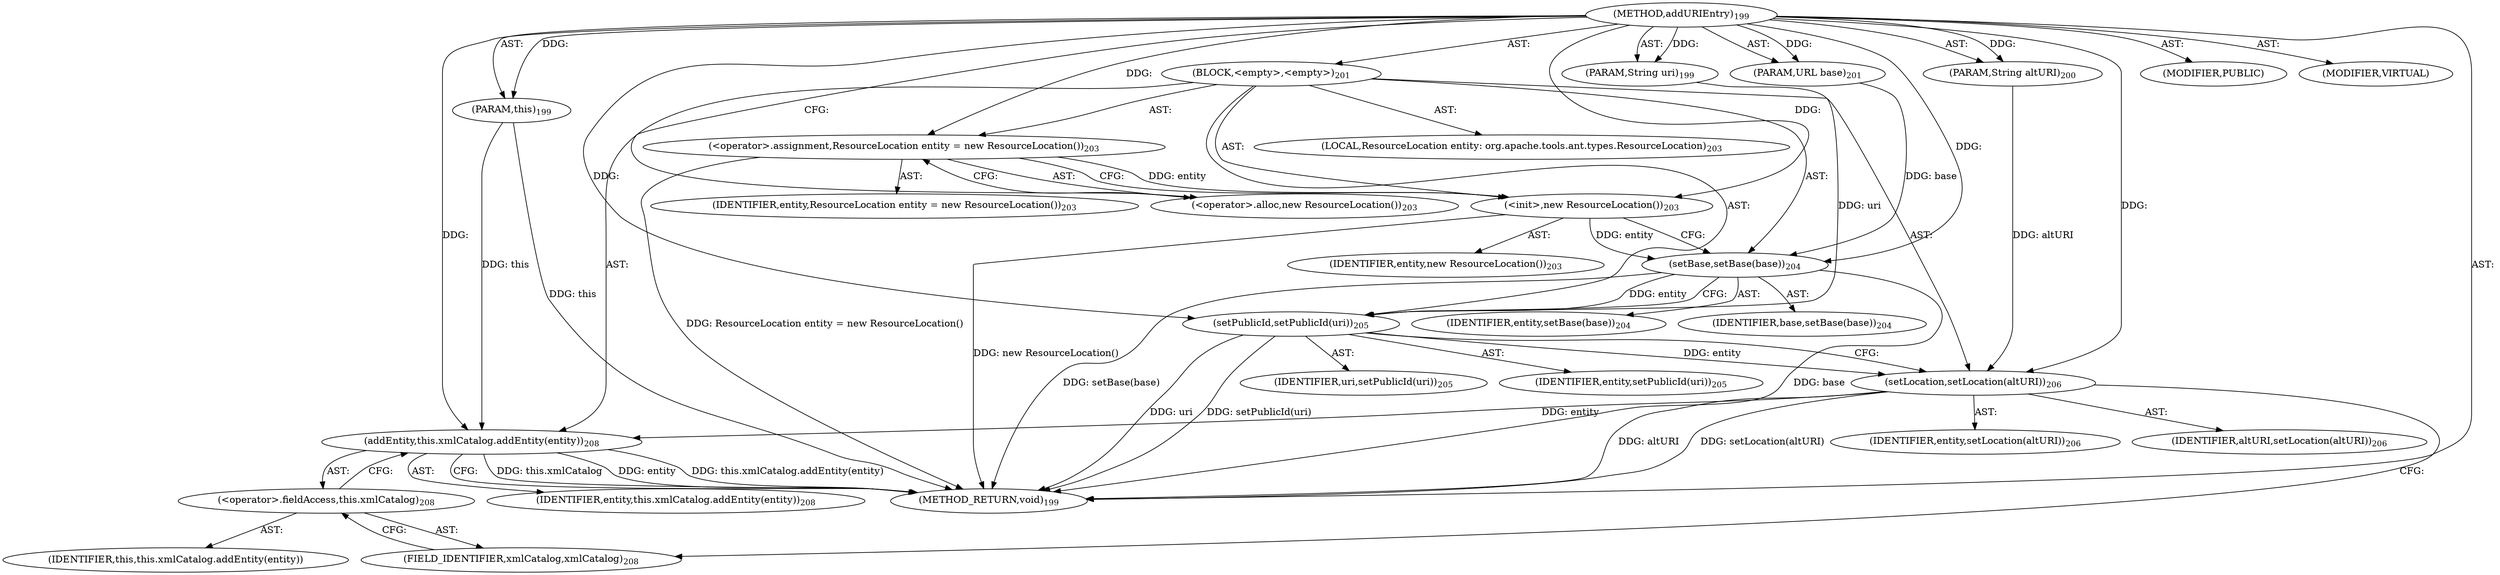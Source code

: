 digraph "addURIEntry" {  
"111669149699" [label = <(METHOD,addURIEntry)<SUB>199</SUB>> ]
"115964117000" [label = <(PARAM,this)<SUB>199</SUB>> ]
"115964117001" [label = <(PARAM,String uri)<SUB>199</SUB>> ]
"115964117002" [label = <(PARAM,String altURI)<SUB>200</SUB>> ]
"115964117003" [label = <(PARAM,URL base)<SUB>201</SUB>> ]
"25769803786" [label = <(BLOCK,&lt;empty&gt;,&lt;empty&gt;)<SUB>201</SUB>> ]
"94489280518" [label = <(LOCAL,ResourceLocation entity: org.apache.tools.ant.types.ResourceLocation)<SUB>203</SUB>> ]
"30064771105" [label = <(&lt;operator&gt;.assignment,ResourceLocation entity = new ResourceLocation())<SUB>203</SUB>> ]
"68719476769" [label = <(IDENTIFIER,entity,ResourceLocation entity = new ResourceLocation())<SUB>203</SUB>> ]
"30064771106" [label = <(&lt;operator&gt;.alloc,new ResourceLocation())<SUB>203</SUB>> ]
"30064771107" [label = <(&lt;init&gt;,new ResourceLocation())<SUB>203</SUB>> ]
"68719476770" [label = <(IDENTIFIER,entity,new ResourceLocation())<SUB>203</SUB>> ]
"30064771108" [label = <(setBase,setBase(base))<SUB>204</SUB>> ]
"68719476771" [label = <(IDENTIFIER,entity,setBase(base))<SUB>204</SUB>> ]
"68719476772" [label = <(IDENTIFIER,base,setBase(base))<SUB>204</SUB>> ]
"30064771109" [label = <(setPublicId,setPublicId(uri))<SUB>205</SUB>> ]
"68719476773" [label = <(IDENTIFIER,entity,setPublicId(uri))<SUB>205</SUB>> ]
"68719476774" [label = <(IDENTIFIER,uri,setPublicId(uri))<SUB>205</SUB>> ]
"30064771110" [label = <(setLocation,setLocation(altURI))<SUB>206</SUB>> ]
"68719476775" [label = <(IDENTIFIER,entity,setLocation(altURI))<SUB>206</SUB>> ]
"68719476776" [label = <(IDENTIFIER,altURI,setLocation(altURI))<SUB>206</SUB>> ]
"30064771111" [label = <(addEntity,this.xmlCatalog.addEntity(entity))<SUB>208</SUB>> ]
"30064771112" [label = <(&lt;operator&gt;.fieldAccess,this.xmlCatalog)<SUB>208</SUB>> ]
"68719476777" [label = <(IDENTIFIER,this,this.xmlCatalog.addEntity(entity))> ]
"55834574850" [label = <(FIELD_IDENTIFIER,xmlCatalog,xmlCatalog)<SUB>208</SUB>> ]
"68719476778" [label = <(IDENTIFIER,entity,this.xmlCatalog.addEntity(entity))<SUB>208</SUB>> ]
"133143986183" [label = <(MODIFIER,PUBLIC)> ]
"133143986184" [label = <(MODIFIER,VIRTUAL)> ]
"128849018883" [label = <(METHOD_RETURN,void)<SUB>199</SUB>> ]
  "111669149699" -> "115964117000"  [ label = "AST: "] 
  "111669149699" -> "115964117001"  [ label = "AST: "] 
  "111669149699" -> "115964117002"  [ label = "AST: "] 
  "111669149699" -> "115964117003"  [ label = "AST: "] 
  "111669149699" -> "25769803786"  [ label = "AST: "] 
  "111669149699" -> "133143986183"  [ label = "AST: "] 
  "111669149699" -> "133143986184"  [ label = "AST: "] 
  "111669149699" -> "128849018883"  [ label = "AST: "] 
  "25769803786" -> "94489280518"  [ label = "AST: "] 
  "25769803786" -> "30064771105"  [ label = "AST: "] 
  "25769803786" -> "30064771107"  [ label = "AST: "] 
  "25769803786" -> "30064771108"  [ label = "AST: "] 
  "25769803786" -> "30064771109"  [ label = "AST: "] 
  "25769803786" -> "30064771110"  [ label = "AST: "] 
  "25769803786" -> "30064771111"  [ label = "AST: "] 
  "30064771105" -> "68719476769"  [ label = "AST: "] 
  "30064771105" -> "30064771106"  [ label = "AST: "] 
  "30064771107" -> "68719476770"  [ label = "AST: "] 
  "30064771108" -> "68719476771"  [ label = "AST: "] 
  "30064771108" -> "68719476772"  [ label = "AST: "] 
  "30064771109" -> "68719476773"  [ label = "AST: "] 
  "30064771109" -> "68719476774"  [ label = "AST: "] 
  "30064771110" -> "68719476775"  [ label = "AST: "] 
  "30064771110" -> "68719476776"  [ label = "AST: "] 
  "30064771111" -> "30064771112"  [ label = "AST: "] 
  "30064771111" -> "68719476778"  [ label = "AST: "] 
  "30064771112" -> "68719476777"  [ label = "AST: "] 
  "30064771112" -> "55834574850"  [ label = "AST: "] 
  "30064771105" -> "30064771107"  [ label = "CFG: "] 
  "30064771107" -> "30064771108"  [ label = "CFG: "] 
  "30064771108" -> "30064771109"  [ label = "CFG: "] 
  "30064771109" -> "30064771110"  [ label = "CFG: "] 
  "30064771110" -> "55834574850"  [ label = "CFG: "] 
  "30064771111" -> "128849018883"  [ label = "CFG: "] 
  "30064771106" -> "30064771105"  [ label = "CFG: "] 
  "30064771112" -> "30064771111"  [ label = "CFG: "] 
  "55834574850" -> "30064771112"  [ label = "CFG: "] 
  "111669149699" -> "30064771106"  [ label = "CFG: "] 
  "115964117000" -> "128849018883"  [ label = "DDG: this"] 
  "30064771105" -> "128849018883"  [ label = "DDG: ResourceLocation entity = new ResourceLocation()"] 
  "30064771107" -> "128849018883"  [ label = "DDG: new ResourceLocation()"] 
  "30064771108" -> "128849018883"  [ label = "DDG: base"] 
  "30064771108" -> "128849018883"  [ label = "DDG: setBase(base)"] 
  "30064771109" -> "128849018883"  [ label = "DDG: uri"] 
  "30064771109" -> "128849018883"  [ label = "DDG: setPublicId(uri)"] 
  "30064771110" -> "128849018883"  [ label = "DDG: altURI"] 
  "30064771110" -> "128849018883"  [ label = "DDG: setLocation(altURI)"] 
  "30064771111" -> "128849018883"  [ label = "DDG: this.xmlCatalog"] 
  "30064771111" -> "128849018883"  [ label = "DDG: entity"] 
  "30064771111" -> "128849018883"  [ label = "DDG: this.xmlCatalog.addEntity(entity)"] 
  "111669149699" -> "115964117000"  [ label = "DDG: "] 
  "111669149699" -> "115964117001"  [ label = "DDG: "] 
  "111669149699" -> "115964117002"  [ label = "DDG: "] 
  "111669149699" -> "115964117003"  [ label = "DDG: "] 
  "111669149699" -> "30064771105"  [ label = "DDG: "] 
  "30064771105" -> "30064771107"  [ label = "DDG: entity"] 
  "111669149699" -> "30064771107"  [ label = "DDG: "] 
  "30064771107" -> "30064771108"  [ label = "DDG: entity"] 
  "111669149699" -> "30064771108"  [ label = "DDG: "] 
  "115964117003" -> "30064771108"  [ label = "DDG: base"] 
  "30064771108" -> "30064771109"  [ label = "DDG: entity"] 
  "111669149699" -> "30064771109"  [ label = "DDG: "] 
  "115964117001" -> "30064771109"  [ label = "DDG: uri"] 
  "30064771109" -> "30064771110"  [ label = "DDG: entity"] 
  "111669149699" -> "30064771110"  [ label = "DDG: "] 
  "115964117002" -> "30064771110"  [ label = "DDG: altURI"] 
  "115964117000" -> "30064771111"  [ label = "DDG: this"] 
  "30064771110" -> "30064771111"  [ label = "DDG: entity"] 
  "111669149699" -> "30064771111"  [ label = "DDG: "] 
}
